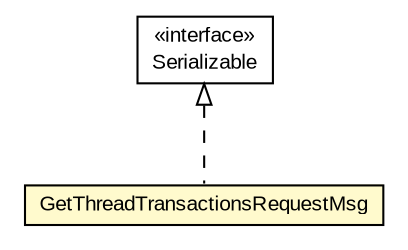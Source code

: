 #!/usr/local/bin/dot
#
# Class diagram 
# Generated by UMLGraph version R5_6-24-gf6e263 (http://www.umlgraph.org/)
#

digraph G {
	edge [fontname="arial",fontsize=10,labelfontname="arial",labelfontsize=10];
	node [fontname="arial",fontsize=10,shape=plaintext];
	nodesep=0.25;
	ranksep=0.5;
	// org.miloss.fgsms.services.interfaces.dataaccessservice.GetThreadTransactionsRequestMsg
	c653761 [label=<<table title="org.miloss.fgsms.services.interfaces.dataaccessservice.GetThreadTransactionsRequestMsg" border="0" cellborder="1" cellspacing="0" cellpadding="2" port="p" bgcolor="lemonChiffon" href="./GetThreadTransactionsRequestMsg.html">
		<tr><td><table border="0" cellspacing="0" cellpadding="1">
<tr><td align="center" balign="center"> GetThreadTransactionsRequestMsg </td></tr>
		</table></td></tr>
		</table>>, URL="./GetThreadTransactionsRequestMsg.html", fontname="arial", fontcolor="black", fontsize=10.0];
	//org.miloss.fgsms.services.interfaces.dataaccessservice.GetThreadTransactionsRequestMsg implements java.io.Serializable
	c654680:p -> c653761:p [dir=back,arrowtail=empty,style=dashed];
	// java.io.Serializable
	c654680 [label=<<table title="java.io.Serializable" border="0" cellborder="1" cellspacing="0" cellpadding="2" port="p" href="http://java.sun.com/j2se/1.4.2/docs/api/java/io/Serializable.html">
		<tr><td><table border="0" cellspacing="0" cellpadding="1">
<tr><td align="center" balign="center"> &#171;interface&#187; </td></tr>
<tr><td align="center" balign="center"> Serializable </td></tr>
		</table></td></tr>
		</table>>, URL="http://java.sun.com/j2se/1.4.2/docs/api/java/io/Serializable.html", fontname="arial", fontcolor="black", fontsize=10.0];
}

